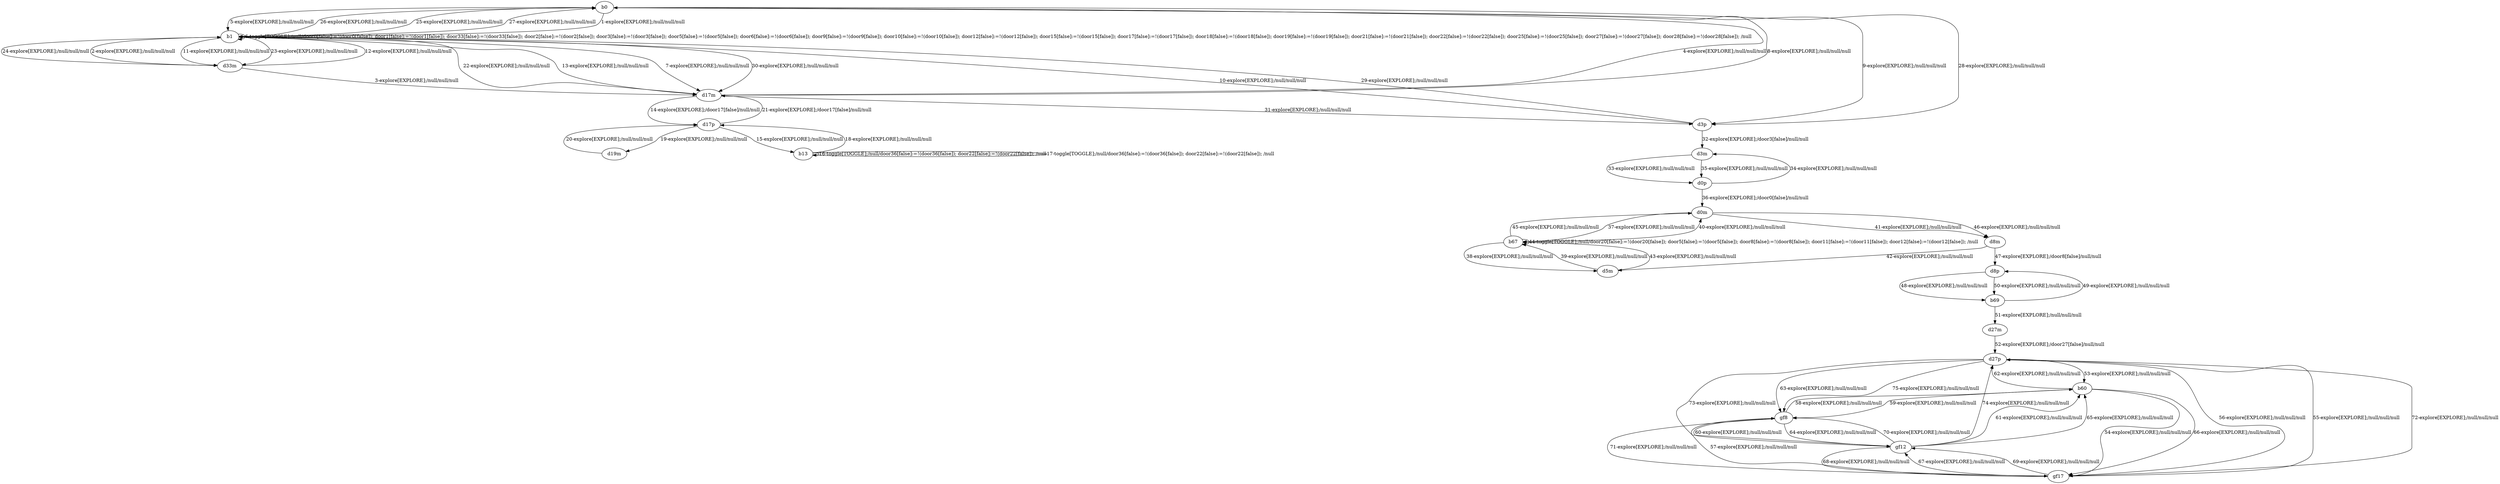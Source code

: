 # Total number of goals covered by this test: 1
# gf12 --> d27p

digraph g {
"b0" -> "b1" [label = "1-explore[EXPLORE];/null/null/null"];
"b1" -> "d33m" [label = "2-explore[EXPLORE];/null/null/null"];
"d33m" -> "d17m" [label = "3-explore[EXPLORE];/null/null/null"];
"d17m" -> "b0" [label = "4-explore[EXPLORE];/null/null/null"];
"b0" -> "b1" [label = "5-explore[EXPLORE];/null/null/null"];
"b1" -> "b1" [label = "6-toggle[TOGGLE];/null/door0[false]:=!(door0[false]); door1[false]:=!(door1[false]); door33[false]:=!(door33[false]); door2[false]:=!(door2[false]); door3[false]:=!(door3[false]); door5[false]:=!(door5[false]); door6[false]:=!(door6[false]); door9[false]:=!(door9[false]); door10[false]:=!(door10[false]); door12[false]:=!(door12[false]); door15[false]:=!(door15[false]); door17[false]:=!(door17[false]); door18[false]:=!(door18[false]); door19[false]:=!(door19[false]); door21[false]:=!(door21[false]); door22[false]:=!(door22[false]); door25[false]:=!(door25[false]); door27[false]:=!(door27[false]); door28[false]:=!(door28[false]); /null"];
"b1" -> "d17m" [label = "7-explore[EXPLORE];/null/null/null"];
"d17m" -> "b0" [label = "8-explore[EXPLORE];/null/null/null"];
"b0" -> "d3p" [label = "9-explore[EXPLORE];/null/null/null"];
"d3p" -> "b1" [label = "10-explore[EXPLORE];/null/null/null"];
"b1" -> "d33m" [label = "11-explore[EXPLORE];/null/null/null"];
"d33m" -> "b1" [label = "12-explore[EXPLORE];/null/null/null"];
"b1" -> "d17m" [label = "13-explore[EXPLORE];/null/null/null"];
"d17m" -> "d17p" [label = "14-explore[EXPLORE];/door17[false]/null/null"];
"d17p" -> "b13" [label = "15-explore[EXPLORE];/null/null/null"];
"b13" -> "b13" [label = "16-toggle[TOGGLE];/null/door36[false]:=!(door36[false]); door22[false]:=!(door22[false]); /null"];
"b13" -> "b13" [label = "17-toggle[TOGGLE];/null/door36[false]:=!(door36[false]); door22[false]:=!(door22[false]); /null"];
"b13" -> "d17p" [label = "18-explore[EXPLORE];/null/null/null"];
"d17p" -> "d19m" [label = "19-explore[EXPLORE];/null/null/null"];
"d19m" -> "d17p" [label = "20-explore[EXPLORE];/null/null/null"];
"d17p" -> "d17m" [label = "21-explore[EXPLORE];/door17[false]/null/null"];
"d17m" -> "b1" [label = "22-explore[EXPLORE];/null/null/null"];
"b1" -> "d33m" [label = "23-explore[EXPLORE];/null/null/null"];
"d33m" -> "b1" [label = "24-explore[EXPLORE];/null/null/null"];
"b1" -> "b0" [label = "25-explore[EXPLORE];/null/null/null"];
"b0" -> "b1" [label = "26-explore[EXPLORE];/null/null/null"];
"b1" -> "b0" [label = "27-explore[EXPLORE];/null/null/null"];
"b0" -> "d3p" [label = "28-explore[EXPLORE];/null/null/null"];
"d3p" -> "b1" [label = "29-explore[EXPLORE];/null/null/null"];
"b1" -> "d17m" [label = "30-explore[EXPLORE];/null/null/null"];
"d17m" -> "d3p" [label = "31-explore[EXPLORE];/null/null/null"];
"d3p" -> "d3m" [label = "32-explore[EXPLORE];/door3[false]/null/null"];
"d3m" -> "d0p" [label = "33-explore[EXPLORE];/null/null/null"];
"d0p" -> "d3m" [label = "34-explore[EXPLORE];/null/null/null"];
"d3m" -> "d0p" [label = "35-explore[EXPLORE];/null/null/null"];
"d0p" -> "d0m" [label = "36-explore[EXPLORE];/door0[false]/null/null"];
"d0m" -> "b67" [label = "37-explore[EXPLORE];/null/null/null"];
"b67" -> "d5m" [label = "38-explore[EXPLORE];/null/null/null"];
"d5m" -> "b67" [label = "39-explore[EXPLORE];/null/null/null"];
"b67" -> "d0m" [label = "40-explore[EXPLORE];/null/null/null"];
"d0m" -> "d8m" [label = "41-explore[EXPLORE];/null/null/null"];
"d8m" -> "d5m" [label = "42-explore[EXPLORE];/null/null/null"];
"d5m" -> "b67" [label = "43-explore[EXPLORE];/null/null/null"];
"b67" -> "b67" [label = "44-toggle[TOGGLE];/null/door20[false]:=!(door20[false]); door5[false]:=!(door5[false]); door8[false]:=!(door8[false]); door11[false]:=!(door11[false]); door12[false]:=!(door12[false]); /null"];
"b67" -> "d0m" [label = "45-explore[EXPLORE];/null/null/null"];
"d0m" -> "d8m" [label = "46-explore[EXPLORE];/null/null/null"];
"d8m" -> "d8p" [label = "47-explore[EXPLORE];/door8[false]/null/null"];
"d8p" -> "b69" [label = "48-explore[EXPLORE];/null/null/null"];
"b69" -> "d8p" [label = "49-explore[EXPLORE];/null/null/null"];
"d8p" -> "b69" [label = "50-explore[EXPLORE];/null/null/null"];
"b69" -> "d27m" [label = "51-explore[EXPLORE];/null/null/null"];
"d27m" -> "d27p" [label = "52-explore[EXPLORE];/door27[false]/null/null"];
"d27p" -> "b60" [label = "53-explore[EXPLORE];/null/null/null"];
"b60" -> "gf17" [label = "54-explore[EXPLORE];/null/null/null"];
"gf17" -> "d27p" [label = "55-explore[EXPLORE];/null/null/null"];
"d27p" -> "gf17" [label = "56-explore[EXPLORE];/null/null/null"];
"gf17" -> "gf8" [label = "57-explore[EXPLORE];/null/null/null"];
"gf8" -> "b60" [label = "58-explore[EXPLORE];/null/null/null"];
"b60" -> "gf8" [label = "59-explore[EXPLORE];/null/null/null"];
"gf8" -> "gf12" [label = "60-explore[EXPLORE];/null/null/null"];
"gf12" -> "b60" [label = "61-explore[EXPLORE];/null/null/null"];
"b60" -> "d27p" [label = "62-explore[EXPLORE];/null/null/null"];
"d27p" -> "gf8" [label = "63-explore[EXPLORE];/null/null/null"];
"gf8" -> "gf12" [label = "64-explore[EXPLORE];/null/null/null"];
"gf12" -> "b60" [label = "65-explore[EXPLORE];/null/null/null"];
"b60" -> "gf17" [label = "66-explore[EXPLORE];/null/null/null"];
"gf17" -> "gf12" [label = "67-explore[EXPLORE];/null/null/null"];
"gf12" -> "gf17" [label = "68-explore[EXPLORE];/null/null/null"];
"gf17" -> "gf12" [label = "69-explore[EXPLORE];/null/null/null"];
"gf12" -> "gf8" [label = "70-explore[EXPLORE];/null/null/null"];
"gf8" -> "gf17" [label = "71-explore[EXPLORE];/null/null/null"];
"gf17" -> "d27p" [label = "72-explore[EXPLORE];/null/null/null"];
"d27p" -> "gf12" [label = "73-explore[EXPLORE];/null/null/null"];
"gf12" -> "d27p" [label = "74-explore[EXPLORE];/null/null/null"];
"d27p" -> "gf8" [label = "75-explore[EXPLORE];/null/null/null"];
}